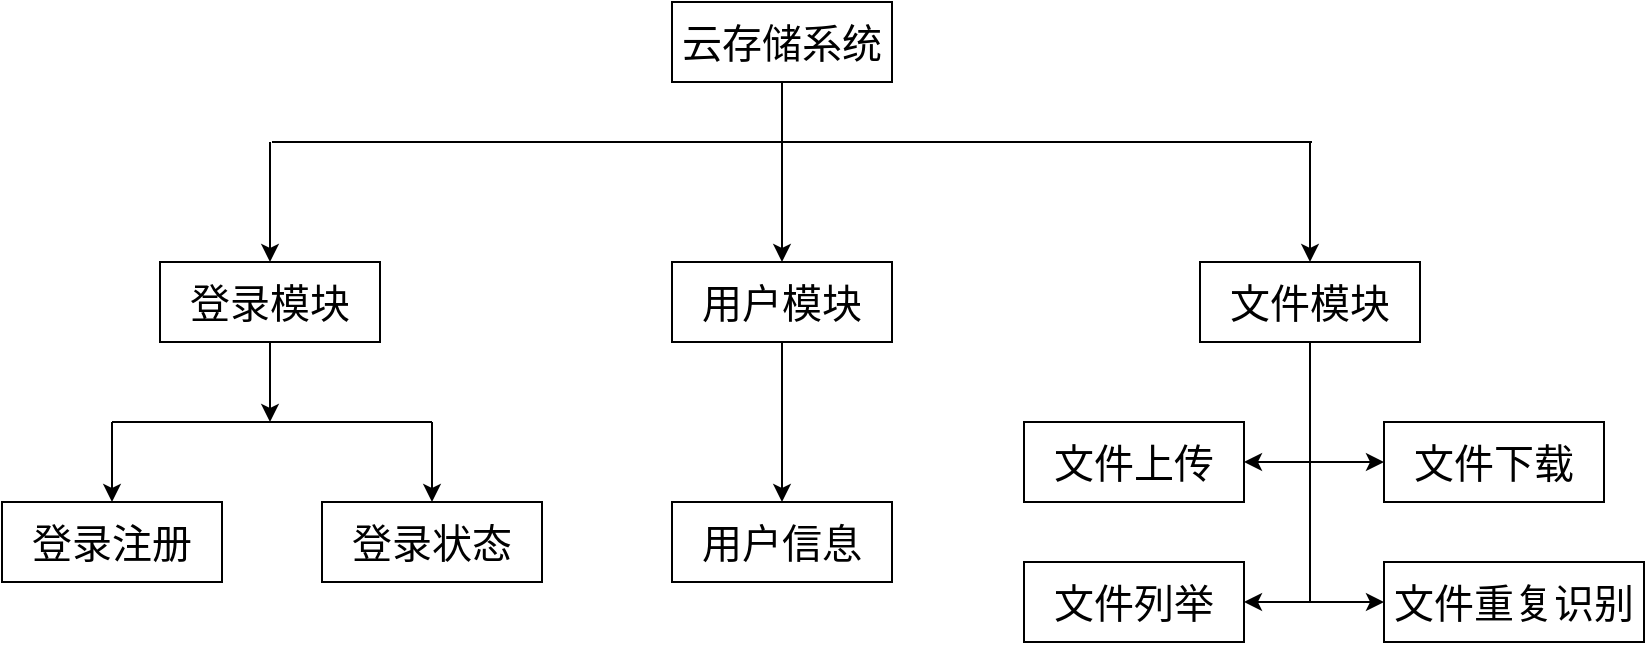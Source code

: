 <mxfile version="24.3.1" type="github">
  <diagram name="第 1 页" id="OMrGNnY97D6b--7gQZGL">
    <mxGraphModel dx="986" dy="719" grid="1" gridSize="10" guides="1" tooltips="1" connect="1" arrows="1" fold="1" page="1" pageScale="1" pageWidth="827" pageHeight="1169" math="0" shadow="0">
      <root>
        <mxCell id="0" />
        <mxCell id="1" parent="0" />
        <mxCell id="On1RN7vw5zv01GMZWpLr-12" style="edgeStyle=orthogonalEdgeStyle;rounded=0;orthogonalLoop=1;jettySize=auto;html=1;exitX=0.5;exitY=1;exitDx=0;exitDy=0;entryX=0.5;entryY=0;entryDx=0;entryDy=0;" edge="1" parent="1" source="On1RN7vw5zv01GMZWpLr-1" target="On1RN7vw5zv01GMZWpLr-6">
          <mxGeometry relative="1" as="geometry" />
        </mxCell>
        <mxCell id="On1RN7vw5zv01GMZWpLr-1" value="&lt;font style=&quot;font-size: 20px;&quot;&gt;云存储系统&lt;/font&gt;" style="rounded=0;whiteSpace=wrap;html=1;" vertex="1" parent="1">
          <mxGeometry x="340" y="70" width="110" height="40" as="geometry" />
        </mxCell>
        <mxCell id="On1RN7vw5zv01GMZWpLr-2" value="&lt;span style=&quot;font-size: 20px;&quot;&gt;登录状态&lt;/span&gt;" style="rounded=0;whiteSpace=wrap;html=1;" vertex="1" parent="1">
          <mxGeometry x="165" y="320" width="110" height="40" as="geometry" />
        </mxCell>
        <mxCell id="On1RN7vw5zv01GMZWpLr-3" value="&lt;span style=&quot;font-size: 20px;&quot;&gt;登录注册&lt;/span&gt;" style="rounded=0;whiteSpace=wrap;html=1;" vertex="1" parent="1">
          <mxGeometry x="5" y="320" width="110" height="40" as="geometry" />
        </mxCell>
        <mxCell id="On1RN7vw5zv01GMZWpLr-27" style="edgeStyle=orthogonalEdgeStyle;rounded=0;orthogonalLoop=1;jettySize=auto;html=1;exitX=0.5;exitY=1;exitDx=0;exitDy=0;" edge="1" parent="1" source="On1RN7vw5zv01GMZWpLr-4">
          <mxGeometry relative="1" as="geometry">
            <mxPoint x="139" y="280" as="targetPoint" />
          </mxGeometry>
        </mxCell>
        <mxCell id="On1RN7vw5zv01GMZWpLr-4" value="&lt;span style=&quot;font-size: 20px;&quot;&gt;登录模块&lt;/span&gt;" style="rounded=0;whiteSpace=wrap;html=1;" vertex="1" parent="1">
          <mxGeometry x="84" y="200" width="110" height="40" as="geometry" />
        </mxCell>
        <mxCell id="On1RN7vw5zv01GMZWpLr-5" value="&lt;span style=&quot;font-size: 20px;&quot;&gt;用户信息&lt;/span&gt;" style="rounded=0;whiteSpace=wrap;html=1;" vertex="1" parent="1">
          <mxGeometry x="340" y="320" width="110" height="40" as="geometry" />
        </mxCell>
        <mxCell id="On1RN7vw5zv01GMZWpLr-23" style="edgeStyle=orthogonalEdgeStyle;rounded=0;orthogonalLoop=1;jettySize=auto;html=1;exitX=0.5;exitY=1;exitDx=0;exitDy=0;" edge="1" parent="1" source="On1RN7vw5zv01GMZWpLr-6" target="On1RN7vw5zv01GMZWpLr-5">
          <mxGeometry relative="1" as="geometry" />
        </mxCell>
        <mxCell id="On1RN7vw5zv01GMZWpLr-6" value="&lt;span style=&quot;font-size: 20px;&quot;&gt;用户模块&lt;/span&gt;" style="rounded=0;whiteSpace=wrap;html=1;" vertex="1" parent="1">
          <mxGeometry x="340" y="200" width="110" height="40" as="geometry" />
        </mxCell>
        <mxCell id="On1RN7vw5zv01GMZWpLr-7" value="&lt;span style=&quot;font-size: 20px;&quot;&gt;文件模块&lt;/span&gt;" style="rounded=0;whiteSpace=wrap;html=1;" vertex="1" parent="1">
          <mxGeometry x="604" y="200" width="110" height="40" as="geometry" />
        </mxCell>
        <mxCell id="On1RN7vw5zv01GMZWpLr-8" value="&lt;span style=&quot;font-size: 20px;&quot;&gt;文件上传&lt;/span&gt;" style="rounded=0;whiteSpace=wrap;html=1;" vertex="1" parent="1">
          <mxGeometry x="516" y="280" width="110" height="40" as="geometry" />
        </mxCell>
        <mxCell id="On1RN7vw5zv01GMZWpLr-9" value="&lt;span style=&quot;font-size: 20px;&quot;&gt;文件下载&lt;/span&gt;" style="rounded=0;whiteSpace=wrap;html=1;" vertex="1" parent="1">
          <mxGeometry x="696" y="280" width="110" height="40" as="geometry" />
        </mxCell>
        <mxCell id="On1RN7vw5zv01GMZWpLr-10" value="&lt;span style=&quot;font-size: 20px;&quot;&gt;文件列举&lt;/span&gt;" style="rounded=0;whiteSpace=wrap;html=1;" vertex="1" parent="1">
          <mxGeometry x="516" y="350" width="110" height="40" as="geometry" />
        </mxCell>
        <mxCell id="On1RN7vw5zv01GMZWpLr-11" value="&lt;span style=&quot;font-size: 20px;&quot;&gt;文件重复识别&lt;/span&gt;" style="rounded=0;whiteSpace=wrap;html=1;" vertex="1" parent="1">
          <mxGeometry x="696" y="350" width="130" height="40" as="geometry" />
        </mxCell>
        <mxCell id="On1RN7vw5zv01GMZWpLr-14" value="" style="endArrow=classic;html=1;rounded=0;entryX=0.5;entryY=0;entryDx=0;entryDy=0;" edge="1" parent="1" target="On1RN7vw5zv01GMZWpLr-4">
          <mxGeometry width="50" height="50" relative="1" as="geometry">
            <mxPoint x="139" y="140" as="sourcePoint" />
            <mxPoint x="194" y="110" as="targetPoint" />
          </mxGeometry>
        </mxCell>
        <mxCell id="On1RN7vw5zv01GMZWpLr-15" value="" style="endArrow=classic;html=1;rounded=0;entryX=0.5;entryY=0;entryDx=0;entryDy=0;" edge="1" parent="1">
          <mxGeometry width="50" height="50" relative="1" as="geometry">
            <mxPoint x="659" y="140" as="sourcePoint" />
            <mxPoint x="659" y="200" as="targetPoint" />
          </mxGeometry>
        </mxCell>
        <mxCell id="On1RN7vw5zv01GMZWpLr-17" value="" style="endArrow=none;html=1;rounded=0;" edge="1" parent="1">
          <mxGeometry width="50" height="50" relative="1" as="geometry">
            <mxPoint x="140" y="140" as="sourcePoint" />
            <mxPoint x="660" y="140" as="targetPoint" />
          </mxGeometry>
        </mxCell>
        <mxCell id="On1RN7vw5zv01GMZWpLr-18" value="" style="endArrow=none;html=1;rounded=0;entryX=0.5;entryY=1;entryDx=0;entryDy=0;" edge="1" parent="1" target="On1RN7vw5zv01GMZWpLr-7">
          <mxGeometry width="50" height="50" relative="1" as="geometry">
            <mxPoint x="659" y="370" as="sourcePoint" />
            <mxPoint x="660" y="470" as="targetPoint" />
          </mxGeometry>
        </mxCell>
        <mxCell id="On1RN7vw5zv01GMZWpLr-19" value="" style="endArrow=classic;html=1;rounded=0;entryX=1;entryY=0.5;entryDx=0;entryDy=0;" edge="1" parent="1" target="On1RN7vw5zv01GMZWpLr-10">
          <mxGeometry width="50" height="50" relative="1" as="geometry">
            <mxPoint x="660" y="370" as="sourcePoint" />
            <mxPoint x="530" y="450" as="targetPoint" />
          </mxGeometry>
        </mxCell>
        <mxCell id="On1RN7vw5zv01GMZWpLr-20" value="" style="endArrow=classic;html=1;rounded=0;entryX=0;entryY=0.5;entryDx=0;entryDy=0;" edge="1" parent="1" target="On1RN7vw5zv01GMZWpLr-11">
          <mxGeometry width="50" height="50" relative="1" as="geometry">
            <mxPoint x="660" y="370" as="sourcePoint" />
            <mxPoint x="700" y="440" as="targetPoint" />
          </mxGeometry>
        </mxCell>
        <mxCell id="On1RN7vw5zv01GMZWpLr-21" value="" style="endArrow=classic;html=1;rounded=0;entryX=1;entryY=0.5;entryDx=0;entryDy=0;" edge="1" parent="1" target="On1RN7vw5zv01GMZWpLr-8">
          <mxGeometry width="50" height="50" relative="1" as="geometry">
            <mxPoint x="660" y="300" as="sourcePoint" />
            <mxPoint x="490" y="410" as="targetPoint" />
          </mxGeometry>
        </mxCell>
        <mxCell id="On1RN7vw5zv01GMZWpLr-22" value="" style="endArrow=classic;html=1;rounded=0;entryX=0;entryY=0.5;entryDx=0;entryDy=0;" edge="1" parent="1" target="On1RN7vw5zv01GMZWpLr-9">
          <mxGeometry width="50" height="50" relative="1" as="geometry">
            <mxPoint x="660" y="300" as="sourcePoint" />
            <mxPoint x="630" y="430" as="targetPoint" />
          </mxGeometry>
        </mxCell>
        <mxCell id="On1RN7vw5zv01GMZWpLr-24" value="" style="endArrow=classic;html=1;rounded=0;entryX=0.5;entryY=0;entryDx=0;entryDy=0;" edge="1" parent="1" target="On1RN7vw5zv01GMZWpLr-3">
          <mxGeometry width="50" height="50" relative="1" as="geometry">
            <mxPoint x="60" y="280" as="sourcePoint" />
            <mxPoint x="95" y="420" as="targetPoint" />
          </mxGeometry>
        </mxCell>
        <mxCell id="On1RN7vw5zv01GMZWpLr-25" value="" style="endArrow=classic;html=1;rounded=0;entryX=0.5;entryY=0;entryDx=0;entryDy=0;" edge="1" parent="1" target="On1RN7vw5zv01GMZWpLr-2">
          <mxGeometry width="50" height="50" relative="1" as="geometry">
            <mxPoint x="220" y="280" as="sourcePoint" />
            <mxPoint x="225" y="410" as="targetPoint" />
          </mxGeometry>
        </mxCell>
        <mxCell id="On1RN7vw5zv01GMZWpLr-26" value="" style="endArrow=none;html=1;rounded=0;" edge="1" parent="1">
          <mxGeometry width="50" height="50" relative="1" as="geometry">
            <mxPoint x="60" y="280" as="sourcePoint" />
            <mxPoint x="220" y="280" as="targetPoint" />
          </mxGeometry>
        </mxCell>
      </root>
    </mxGraphModel>
  </diagram>
</mxfile>
